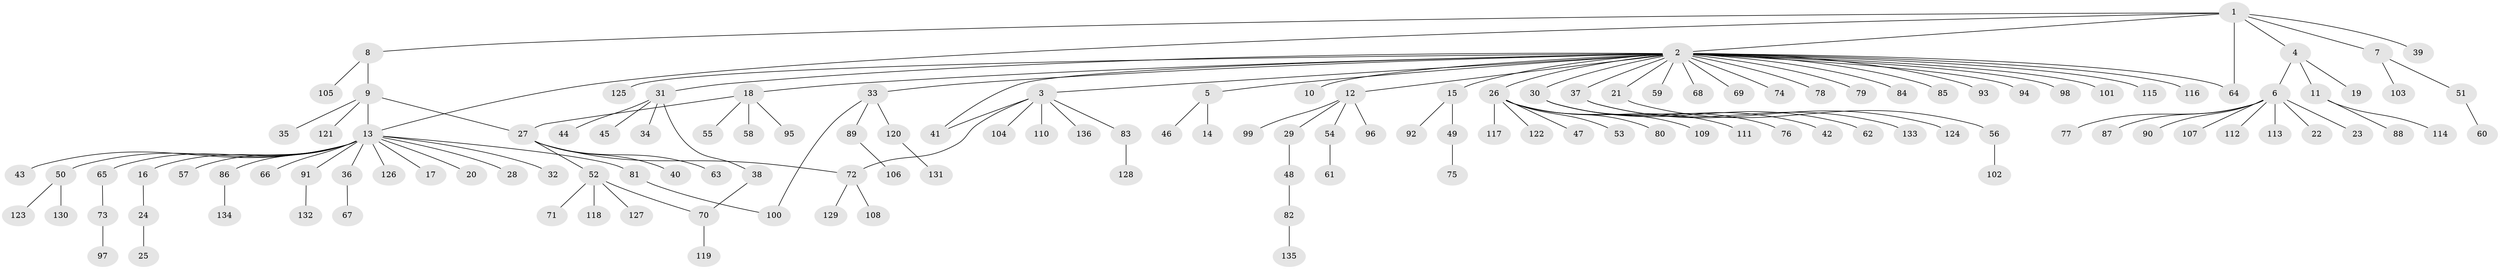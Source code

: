 // Generated by graph-tools (version 1.1) at 2025/25/03/09/25 03:25:56]
// undirected, 136 vertices, 142 edges
graph export_dot {
graph [start="1"]
  node [color=gray90,style=filled];
  1;
  2;
  3;
  4;
  5;
  6;
  7;
  8;
  9;
  10;
  11;
  12;
  13;
  14;
  15;
  16;
  17;
  18;
  19;
  20;
  21;
  22;
  23;
  24;
  25;
  26;
  27;
  28;
  29;
  30;
  31;
  32;
  33;
  34;
  35;
  36;
  37;
  38;
  39;
  40;
  41;
  42;
  43;
  44;
  45;
  46;
  47;
  48;
  49;
  50;
  51;
  52;
  53;
  54;
  55;
  56;
  57;
  58;
  59;
  60;
  61;
  62;
  63;
  64;
  65;
  66;
  67;
  68;
  69;
  70;
  71;
  72;
  73;
  74;
  75;
  76;
  77;
  78;
  79;
  80;
  81;
  82;
  83;
  84;
  85;
  86;
  87;
  88;
  89;
  90;
  91;
  92;
  93;
  94;
  95;
  96;
  97;
  98;
  99;
  100;
  101;
  102;
  103;
  104;
  105;
  106;
  107;
  108;
  109;
  110;
  111;
  112;
  113;
  114;
  115;
  116;
  117;
  118;
  119;
  120;
  121;
  122;
  123;
  124;
  125;
  126;
  127;
  128;
  129;
  130;
  131;
  132;
  133;
  134;
  135;
  136;
  1 -- 2;
  1 -- 4;
  1 -- 7;
  1 -- 8;
  1 -- 13;
  1 -- 39;
  1 -- 64;
  2 -- 3;
  2 -- 5;
  2 -- 10;
  2 -- 12;
  2 -- 15;
  2 -- 18;
  2 -- 21;
  2 -- 26;
  2 -- 30;
  2 -- 31;
  2 -- 33;
  2 -- 37;
  2 -- 41;
  2 -- 59;
  2 -- 64;
  2 -- 68;
  2 -- 69;
  2 -- 74;
  2 -- 78;
  2 -- 79;
  2 -- 84;
  2 -- 85;
  2 -- 93;
  2 -- 94;
  2 -- 98;
  2 -- 101;
  2 -- 115;
  2 -- 116;
  2 -- 125;
  3 -- 41;
  3 -- 72;
  3 -- 83;
  3 -- 104;
  3 -- 110;
  3 -- 136;
  4 -- 6;
  4 -- 11;
  4 -- 19;
  5 -- 14;
  5 -- 46;
  6 -- 22;
  6 -- 23;
  6 -- 77;
  6 -- 87;
  6 -- 90;
  6 -- 107;
  6 -- 112;
  6 -- 113;
  7 -- 51;
  7 -- 103;
  8 -- 9;
  8 -- 105;
  9 -- 13;
  9 -- 27;
  9 -- 35;
  9 -- 121;
  11 -- 88;
  11 -- 114;
  12 -- 29;
  12 -- 54;
  12 -- 96;
  12 -- 99;
  13 -- 16;
  13 -- 17;
  13 -- 20;
  13 -- 28;
  13 -- 32;
  13 -- 36;
  13 -- 43;
  13 -- 50;
  13 -- 57;
  13 -- 65;
  13 -- 66;
  13 -- 81;
  13 -- 86;
  13 -- 91;
  13 -- 126;
  15 -- 49;
  15 -- 92;
  16 -- 24;
  18 -- 27;
  18 -- 55;
  18 -- 58;
  18 -- 95;
  21 -- 56;
  24 -- 25;
  26 -- 47;
  26 -- 53;
  26 -- 80;
  26 -- 109;
  26 -- 111;
  26 -- 117;
  26 -- 122;
  27 -- 40;
  27 -- 52;
  27 -- 63;
  27 -- 72;
  29 -- 48;
  30 -- 42;
  30 -- 62;
  30 -- 76;
  31 -- 34;
  31 -- 38;
  31 -- 44;
  31 -- 45;
  33 -- 89;
  33 -- 100;
  33 -- 120;
  36 -- 67;
  37 -- 124;
  37 -- 133;
  38 -- 70;
  48 -- 82;
  49 -- 75;
  50 -- 123;
  50 -- 130;
  51 -- 60;
  52 -- 70;
  52 -- 71;
  52 -- 118;
  52 -- 127;
  54 -- 61;
  56 -- 102;
  65 -- 73;
  70 -- 119;
  72 -- 108;
  72 -- 129;
  73 -- 97;
  81 -- 100;
  82 -- 135;
  83 -- 128;
  86 -- 134;
  89 -- 106;
  91 -- 132;
  120 -- 131;
}
